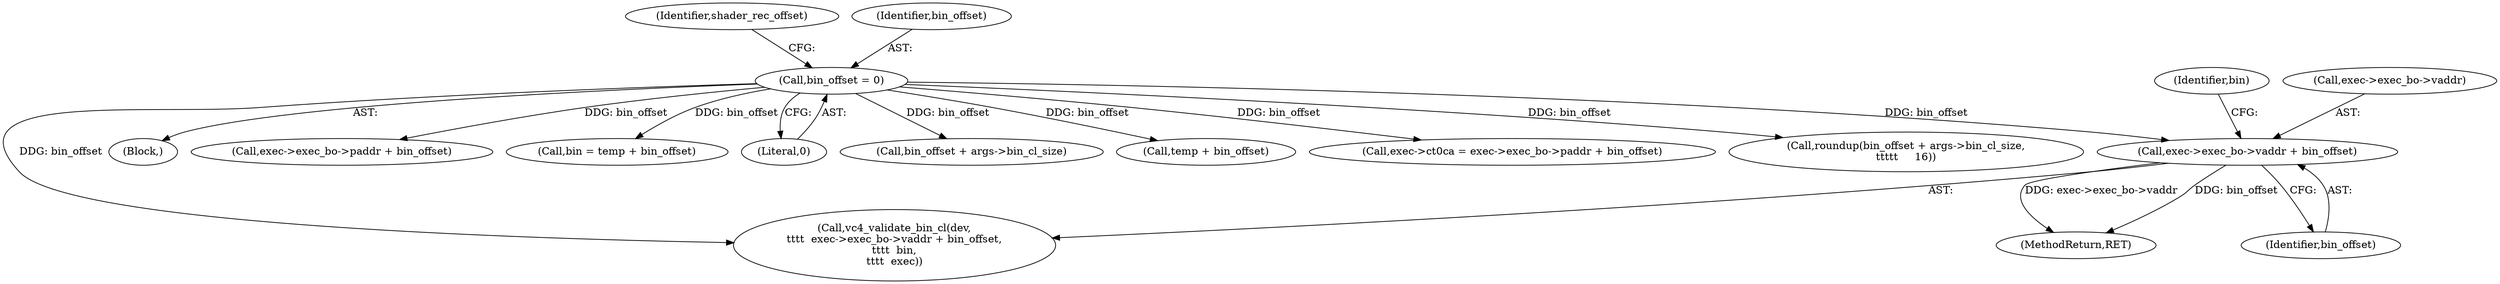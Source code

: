 digraph "0_linux_0f2ff82e11c86c05d051cae32b58226392d33bbf@pointer" {
"1000422" [label="(Call,exec->exec_bo->vaddr + bin_offset)"];
"1000122" [label="(Call,bin_offset = 0)"];
"1000122" [label="(Call,bin_offset = 0)"];
"1000128" [label="(Call,roundup(bin_offset + args->bin_cl_size,\n\t\t\t\t\t     16))"];
"1000456" [label="(MethodReturn,RET)"];
"1000420" [label="(Call,vc4_validate_bin_cl(dev,\n\t\t\t\t  exec->exec_bo->vaddr + bin_offset,\n\t\t\t\t  bin,\n\t\t\t\t  exec))"];
"1000105" [label="(Block,)"];
"1000127" [label="(Identifier,shader_rec_offset)"];
"1000422" [label="(Call,exec->exec_bo->vaddr + bin_offset)"];
"1000348" [label="(Call,exec->exec_bo->paddr + bin_offset)"];
"1000123" [label="(Identifier,bin_offset)"];
"1000210" [label="(Call,bin = temp + bin_offset)"];
"1000124" [label="(Literal,0)"];
"1000429" [label="(Identifier,bin)"];
"1000129" [label="(Call,bin_offset + args->bin_cl_size)"];
"1000428" [label="(Identifier,bin_offset)"];
"1000423" [label="(Call,exec->exec_bo->vaddr)"];
"1000212" [label="(Call,temp + bin_offset)"];
"1000344" [label="(Call,exec->ct0ca = exec->exec_bo->paddr + bin_offset)"];
"1000422" -> "1000420"  [label="AST: "];
"1000422" -> "1000428"  [label="CFG: "];
"1000423" -> "1000422"  [label="AST: "];
"1000428" -> "1000422"  [label="AST: "];
"1000429" -> "1000422"  [label="CFG: "];
"1000422" -> "1000456"  [label="DDG: bin_offset"];
"1000422" -> "1000456"  [label="DDG: exec->exec_bo->vaddr"];
"1000122" -> "1000422"  [label="DDG: bin_offset"];
"1000122" -> "1000105"  [label="AST: "];
"1000122" -> "1000124"  [label="CFG: "];
"1000123" -> "1000122"  [label="AST: "];
"1000124" -> "1000122"  [label="AST: "];
"1000127" -> "1000122"  [label="CFG: "];
"1000122" -> "1000128"  [label="DDG: bin_offset"];
"1000122" -> "1000129"  [label="DDG: bin_offset"];
"1000122" -> "1000210"  [label="DDG: bin_offset"];
"1000122" -> "1000212"  [label="DDG: bin_offset"];
"1000122" -> "1000344"  [label="DDG: bin_offset"];
"1000122" -> "1000348"  [label="DDG: bin_offset"];
"1000122" -> "1000420"  [label="DDG: bin_offset"];
}
